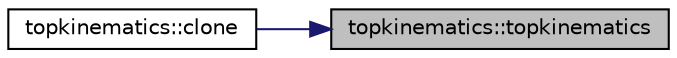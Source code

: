 digraph "topkinematics::topkinematics"
{
 // INTERACTIVE_SVG=YES
 // LATEX_PDF_SIZE
  edge [fontname="Helvetica",fontsize="10",labelfontname="Helvetica",labelfontsize="10"];
  node [fontname="Helvetica",fontsize="10",shape=record];
  rankdir="RL";
  Node1 [label="topkinematics::topkinematics",height=0.2,width=0.4,color="black", fillcolor="grey75", style="filled", fontcolor="black",tooltip=" "];
  Node1 -> Node2 [dir="back",color="midnightblue",fontsize="10",style="solid",fontname="Helvetica"];
  Node2 [label="topkinematics::clone",height=0.2,width=0.4,color="black", fillcolor="white", style="filled",URL="$classtopkinematics.html#a21c7435acb2d4f32ead1ebd750bf0954",tooltip=" "];
}
